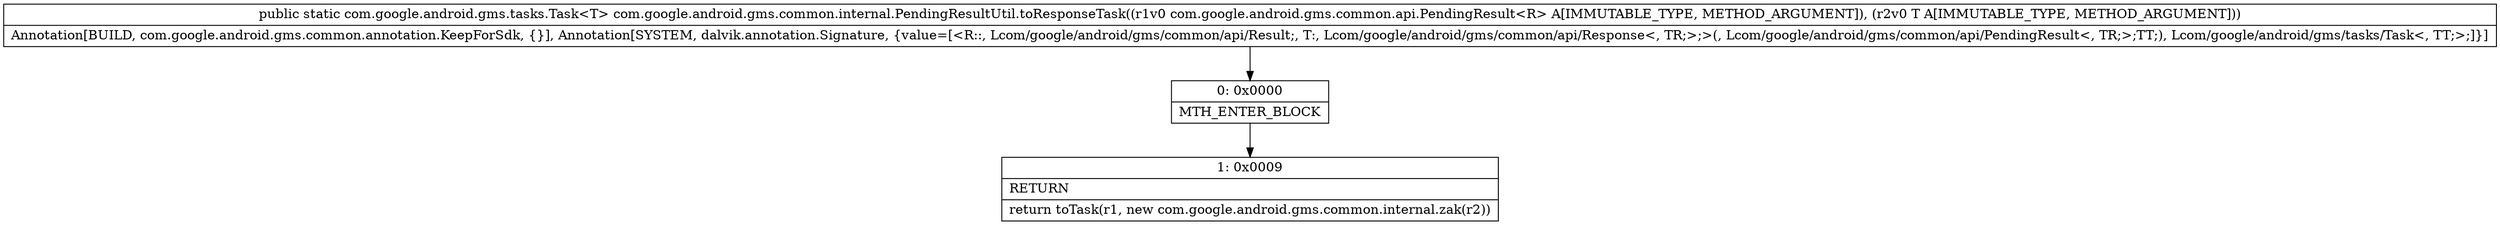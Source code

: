 digraph "CFG forcom.google.android.gms.common.internal.PendingResultUtil.toResponseTask(Lcom\/google\/android\/gms\/common\/api\/PendingResult;Lcom\/google\/android\/gms\/common\/api\/Response;)Lcom\/google\/android\/gms\/tasks\/Task;" {
Node_0 [shape=record,label="{0\:\ 0x0000|MTH_ENTER_BLOCK\l}"];
Node_1 [shape=record,label="{1\:\ 0x0009|RETURN\l|return toTask(r1, new com.google.android.gms.common.internal.zak(r2))\l}"];
MethodNode[shape=record,label="{public static com.google.android.gms.tasks.Task\<T\> com.google.android.gms.common.internal.PendingResultUtil.toResponseTask((r1v0 com.google.android.gms.common.api.PendingResult\<R\> A[IMMUTABLE_TYPE, METHOD_ARGUMENT]), (r2v0 T A[IMMUTABLE_TYPE, METHOD_ARGUMENT]))  | Annotation[BUILD, com.google.android.gms.common.annotation.KeepForSdk, \{\}], Annotation[SYSTEM, dalvik.annotation.Signature, \{value=[\<R::, Lcom\/google\/android\/gms\/common\/api\/Result;, T:, Lcom\/google\/android\/gms\/common\/api\/Response\<, TR;\>;\>(, Lcom\/google\/android\/gms\/common\/api\/PendingResult\<, TR;\>;TT;), Lcom\/google\/android\/gms\/tasks\/Task\<, TT;\>;]\}]\l}"];
MethodNode -> Node_0;
Node_0 -> Node_1;
}

